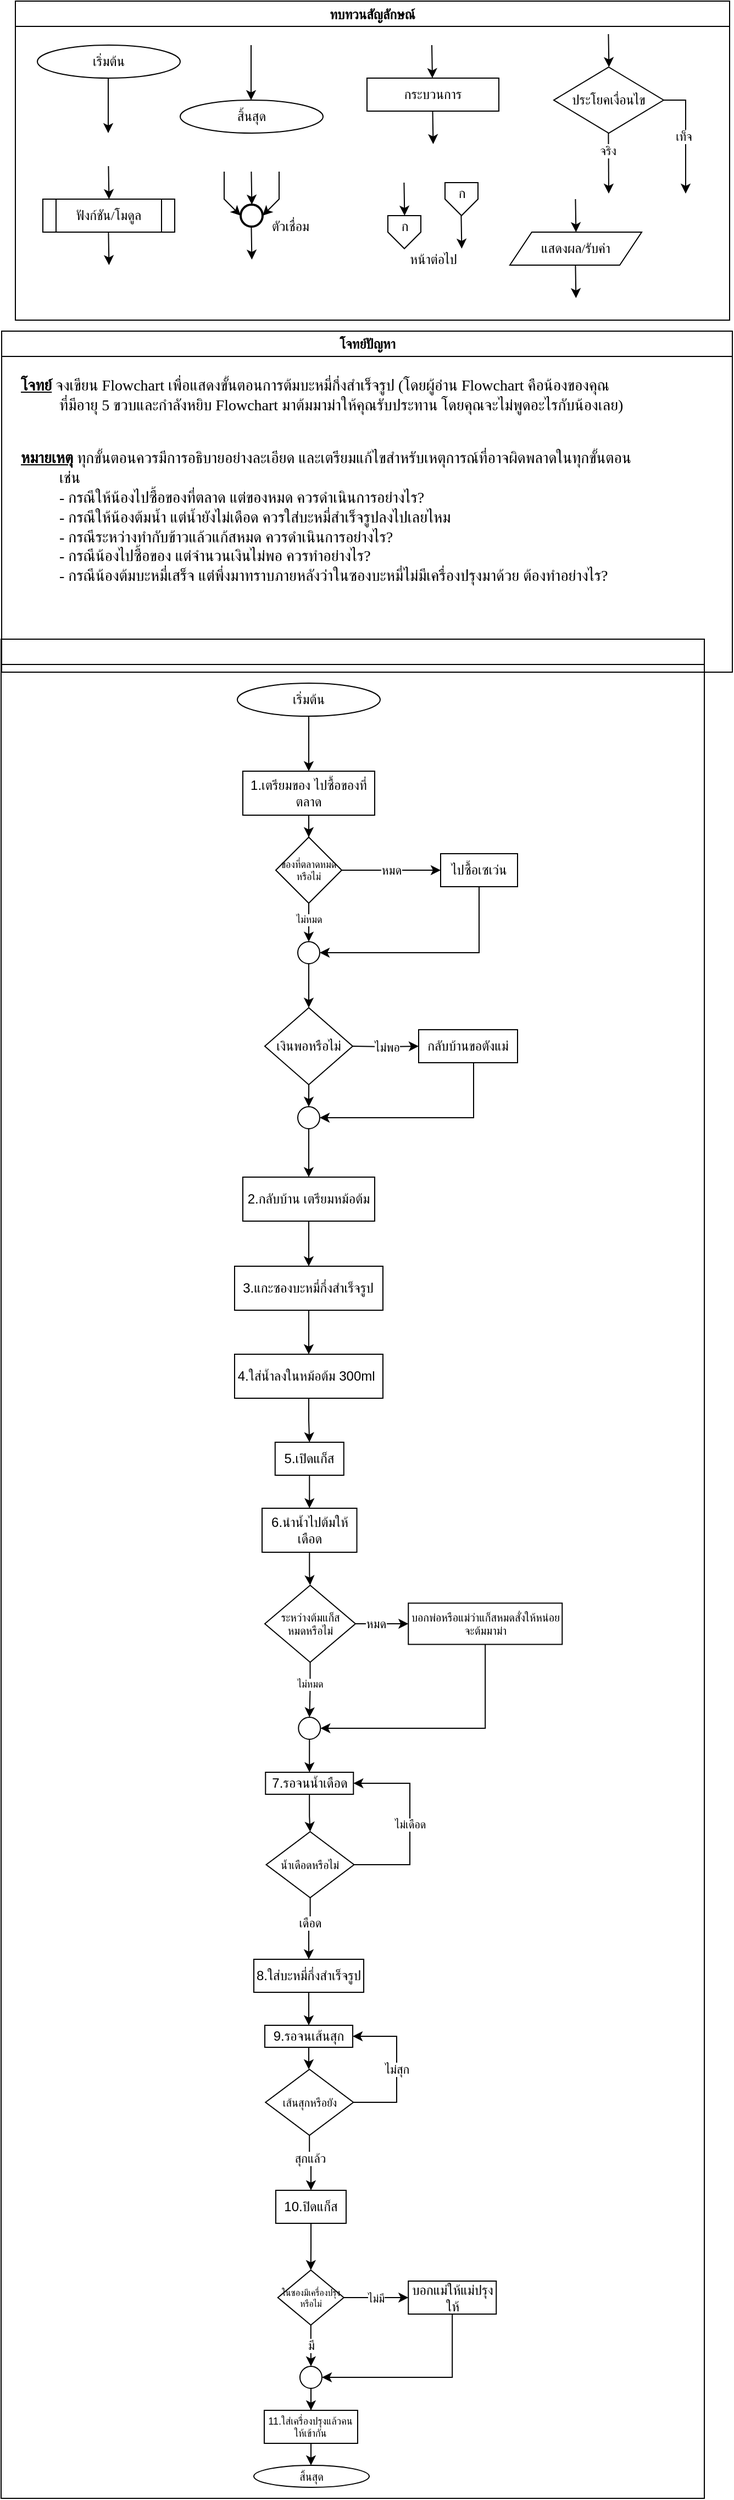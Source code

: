 <mxfile version="24.8.6">
  <diagram id="C5RBs43oDa-KdzZeNtuy" name="Page-1">
    <mxGraphModel dx="1551" dy="393" grid="1" gridSize="10" guides="1" tooltips="1" connect="1" arrows="1" fold="1" page="1" pageScale="1" pageWidth="827" pageHeight="1169" math="0" shadow="0">
      <root>
        <mxCell id="WIyWlLk6GJQsqaUBKTNV-0" />
        <mxCell id="WIyWlLk6GJQsqaUBKTNV-1" parent="WIyWlLk6GJQsqaUBKTNV-0" />
        <mxCell id="M7CGMbNuYNeq0SnUNNgH-6" value="ทบทวนสัญลักษณ์" style="swimlane;fontFamily=Sarabun;fontSource=https%3A%2F%2Ffonts.googleapis.com%2Fcss%3Ffamily%3DSarabun;movable=0;resizable=0;rotatable=0;deletable=0;editable=0;locked=1;connectable=0;" parent="WIyWlLk6GJQsqaUBKTNV-1" vertex="1">
          <mxGeometry x="-720" y="20" width="650" height="290" as="geometry" />
        </mxCell>
        <mxCell id="M7CGMbNuYNeq0SnUNNgH-2" value="&lt;font data-font-src=&quot;https://fonts.googleapis.com/css?family=Sarabun&quot; face=&quot;Sarabun&quot;&gt;เริ่มต้น&lt;/font&gt;" style="ellipse;whiteSpace=wrap;html=1;" parent="M7CGMbNuYNeq0SnUNNgH-6" vertex="1">
          <mxGeometry x="20" y="40" width="130" height="30" as="geometry" />
        </mxCell>
        <mxCell id="M7CGMbNuYNeq0SnUNNgH-5" value="" style="endArrow=classic;html=1;rounded=0;" parent="M7CGMbNuYNeq0SnUNNgH-6" edge="1">
          <mxGeometry width="50" height="50" relative="1" as="geometry">
            <mxPoint x="84.5" y="70" as="sourcePoint" />
            <mxPoint x="84.5" y="120" as="targetPoint" />
          </mxGeometry>
        </mxCell>
        <mxCell id="M7CGMbNuYNeq0SnUNNgH-3" value="&lt;font face=&quot;Sarabun&quot;&gt;สิ้นสุด&lt;/font&gt;" style="ellipse;whiteSpace=wrap;html=1;" parent="M7CGMbNuYNeq0SnUNNgH-6" vertex="1">
          <mxGeometry x="150" y="90" width="130" height="30" as="geometry" />
        </mxCell>
        <mxCell id="M7CGMbNuYNeq0SnUNNgH-4" value="" style="endArrow=classic;html=1;rounded=0;" parent="M7CGMbNuYNeq0SnUNNgH-6" edge="1">
          <mxGeometry width="50" height="50" relative="1" as="geometry">
            <mxPoint x="214.5" y="40" as="sourcePoint" />
            <mxPoint x="214.5" y="90" as="targetPoint" />
          </mxGeometry>
        </mxCell>
        <mxCell id="mvioNwK95yMqdUQ73LqQ-0" value="กระบวนการ" style="rounded=0;whiteSpace=wrap;html=1;fontFamily=Sarabun;fontSource=https%3A%2F%2Ffonts.googleapis.com%2Fcss%3Ffamily%3DSarabun;" parent="M7CGMbNuYNeq0SnUNNgH-6" vertex="1">
          <mxGeometry x="320" y="70" width="120" height="30" as="geometry" />
        </mxCell>
        <mxCell id="mvioNwK95yMqdUQ73LqQ-1" value="" style="endArrow=classic;html=1;rounded=0;" parent="M7CGMbNuYNeq0SnUNNgH-6" edge="1">
          <mxGeometry width="50" height="50" relative="1" as="geometry">
            <mxPoint x="379" y="40" as="sourcePoint" />
            <mxPoint x="379.5" y="70" as="targetPoint" />
          </mxGeometry>
        </mxCell>
        <mxCell id="mvioNwK95yMqdUQ73LqQ-2" value="" style="endArrow=classic;html=1;rounded=0;" parent="M7CGMbNuYNeq0SnUNNgH-6" edge="1">
          <mxGeometry width="50" height="50" relative="1" as="geometry">
            <mxPoint x="379.75" y="100" as="sourcePoint" />
            <mxPoint x="380.25" y="130" as="targetPoint" />
          </mxGeometry>
        </mxCell>
        <mxCell id="mvioNwK95yMqdUQ73LqQ-3" value="ประโยคเงื่อนไข" style="rhombus;whiteSpace=wrap;html=1;fontFamily=Sarabun;fontSource=https%3A%2F%2Ffonts.googleapis.com%2Fcss%3Ffamily%3DSarabun;" parent="M7CGMbNuYNeq0SnUNNgH-6" vertex="1">
          <mxGeometry x="490" y="60" width="100" height="60" as="geometry" />
        </mxCell>
        <mxCell id="mvioNwK95yMqdUQ73LqQ-4" value="" style="endArrow=classic;html=1;rounded=0;" parent="M7CGMbNuYNeq0SnUNNgH-6" edge="1">
          <mxGeometry width="50" height="50" relative="1" as="geometry">
            <mxPoint x="539.71" y="30" as="sourcePoint" />
            <mxPoint x="540.21" y="60" as="targetPoint" />
          </mxGeometry>
        </mxCell>
        <mxCell id="mvioNwK95yMqdUQ73LqQ-5" value="" style="endArrow=classic;html=1;rounded=0;" parent="M7CGMbNuYNeq0SnUNNgH-6" edge="1">
          <mxGeometry width="50" height="50" relative="1" as="geometry">
            <mxPoint x="539.71" y="120" as="sourcePoint" />
            <mxPoint x="540" y="175" as="targetPoint" />
          </mxGeometry>
        </mxCell>
        <mxCell id="mvioNwK95yMqdUQ73LqQ-7" value="จริง" style="edgeLabel;html=1;align=center;verticalAlign=middle;resizable=0;points=[];fontFamily=Sarabun;fontSource=https%3A%2F%2Ffonts.googleapis.com%2Fcss%3Ffamily%3DSarabun;" parent="mvioNwK95yMqdUQ73LqQ-5" vertex="1" connectable="0">
          <mxGeometry x="-0.414" y="-1" relative="1" as="geometry">
            <mxPoint as="offset" />
          </mxGeometry>
        </mxCell>
        <mxCell id="mvioNwK95yMqdUQ73LqQ-6" value="" style="endArrow=classic;html=1;rounded=0;exitX=1;exitY=0.5;exitDx=0;exitDy=0;" parent="M7CGMbNuYNeq0SnUNNgH-6" source="mvioNwK95yMqdUQ73LqQ-3" edge="1">
          <mxGeometry width="50" height="50" relative="1" as="geometry">
            <mxPoint x="620" y="95" as="sourcePoint" />
            <mxPoint x="610" y="175" as="targetPoint" />
            <Array as="points">
              <mxPoint x="610" y="90" />
            </Array>
          </mxGeometry>
        </mxCell>
        <mxCell id="mvioNwK95yMqdUQ73LqQ-8" value="&lt;font data-font-src=&quot;https://fonts.googleapis.com/css?family=Sarabun&quot; face=&quot;Sarabun&quot;&gt;เท็จ&lt;/font&gt;" style="edgeLabel;html=1;align=center;verticalAlign=middle;resizable=0;points=[];" parent="mvioNwK95yMqdUQ73LqQ-6" vertex="1" connectable="0">
          <mxGeometry x="-0.002" y="-2" relative="1" as="geometry">
            <mxPoint as="offset" />
          </mxGeometry>
        </mxCell>
        <mxCell id="mvioNwK95yMqdUQ73LqQ-9" value="&lt;font data-font-src=&quot;https://fonts.googleapis.com/css?family=Sarabun&quot; face=&quot;Sarabun&quot;&gt;ฟังก์ชัน/โมดูล&lt;/font&gt;" style="shape=process;whiteSpace=wrap;html=1;backgroundOutline=1;" parent="M7CGMbNuYNeq0SnUNNgH-6" vertex="1">
          <mxGeometry x="25" y="180" width="120" height="30" as="geometry" />
        </mxCell>
        <mxCell id="mvioNwK95yMqdUQ73LqQ-11" value="" style="endArrow=classic;html=1;rounded=0;" parent="M7CGMbNuYNeq0SnUNNgH-6" edge="1">
          <mxGeometry width="50" height="50" relative="1" as="geometry">
            <mxPoint x="84.71" y="150" as="sourcePoint" />
            <mxPoint x="85.21" y="180" as="targetPoint" />
          </mxGeometry>
        </mxCell>
        <mxCell id="mvioNwK95yMqdUQ73LqQ-12" value="" style="endArrow=classic;html=1;rounded=0;" parent="M7CGMbNuYNeq0SnUNNgH-6" edge="1">
          <mxGeometry width="50" height="50" relative="1" as="geometry">
            <mxPoint x="84.71" y="210" as="sourcePoint" />
            <mxPoint x="85.21" y="240" as="targetPoint" />
          </mxGeometry>
        </mxCell>
        <mxCell id="mvioNwK95yMqdUQ73LqQ-13" value="" style="strokeWidth=2;html=1;shape=mxgraph.flowchart.start_2;whiteSpace=wrap;" parent="M7CGMbNuYNeq0SnUNNgH-6" vertex="1">
          <mxGeometry x="205" y="185" width="20" height="20" as="geometry" />
        </mxCell>
        <mxCell id="mvioNwK95yMqdUQ73LqQ-16" value="" style="endArrow=classic;html=1;rounded=0;" parent="M7CGMbNuYNeq0SnUNNgH-6" edge="1">
          <mxGeometry width="50" height="50" relative="1" as="geometry">
            <mxPoint x="214.71" y="155" as="sourcePoint" />
            <mxPoint x="215.21" y="185" as="targetPoint" />
          </mxGeometry>
        </mxCell>
        <mxCell id="mvioNwK95yMqdUQ73LqQ-17" value="" style="endArrow=classic;html=1;rounded=0;entryX=0;entryY=0.5;entryDx=0;entryDy=0;entryPerimeter=0;" parent="M7CGMbNuYNeq0SnUNNgH-6" target="mvioNwK95yMqdUQ73LqQ-13" edge="1">
          <mxGeometry width="50" height="50" relative="1" as="geometry">
            <mxPoint x="190.0" y="155" as="sourcePoint" />
            <mxPoint x="190.5" y="185" as="targetPoint" />
            <Array as="points">
              <mxPoint x="190" y="180" />
            </Array>
          </mxGeometry>
        </mxCell>
        <mxCell id="mvioNwK95yMqdUQ73LqQ-18" value="" style="endArrow=classic;html=1;rounded=0;entryX=1;entryY=0.5;entryDx=0;entryDy=0;entryPerimeter=0;" parent="M7CGMbNuYNeq0SnUNNgH-6" target="mvioNwK95yMqdUQ73LqQ-13" edge="1">
          <mxGeometry width="50" height="50" relative="1" as="geometry">
            <mxPoint x="240.0" y="155" as="sourcePoint" />
            <mxPoint x="240.5" y="185" as="targetPoint" />
            <Array as="points">
              <mxPoint x="240" y="180" />
            </Array>
          </mxGeometry>
        </mxCell>
        <mxCell id="mvioNwK95yMqdUQ73LqQ-19" value="" style="endArrow=classic;html=1;rounded=0;" parent="M7CGMbNuYNeq0SnUNNgH-6" edge="1">
          <mxGeometry width="50" height="50" relative="1" as="geometry">
            <mxPoint x="214.71" y="205" as="sourcePoint" />
            <mxPoint x="215.21" y="235" as="targetPoint" />
          </mxGeometry>
        </mxCell>
        <mxCell id="mvioNwK95yMqdUQ73LqQ-20" value="&lt;font data-font-src=&quot;https://fonts.googleapis.com/css?family=Sarabun&quot; face=&quot;Sarabun&quot;&gt;ตัวเชื่อม&lt;/font&gt;" style="text;html=1;align=center;verticalAlign=middle;resizable=0;points=[];autosize=1;strokeColor=none;fillColor=none;" parent="M7CGMbNuYNeq0SnUNNgH-6" vertex="1">
          <mxGeometry x="220" y="190" width="60" height="30" as="geometry" />
        </mxCell>
        <mxCell id="mvioNwK95yMqdUQ73LqQ-25" value="" style="endArrow=classic;html=1;rounded=0;" parent="M7CGMbNuYNeq0SnUNNgH-6" edge="1">
          <mxGeometry width="50" height="50" relative="1" as="geometry">
            <mxPoint x="353.71" y="165" as="sourcePoint" />
            <mxPoint x="354.21" y="195" as="targetPoint" />
          </mxGeometry>
        </mxCell>
        <mxCell id="mvioNwK95yMqdUQ73LqQ-21" value="" style="verticalLabelPosition=bottom;verticalAlign=top;html=1;shape=offPageConnector;rounded=0;size=0.5;" parent="M7CGMbNuYNeq0SnUNNgH-6" vertex="1">
          <mxGeometry x="339" y="195" width="30" height="30" as="geometry" />
        </mxCell>
        <mxCell id="mvioNwK95yMqdUQ73LqQ-26" value="" style="endArrow=classic;html=1;rounded=0;" parent="M7CGMbNuYNeq0SnUNNgH-6" edge="1">
          <mxGeometry width="50" height="50" relative="1" as="geometry">
            <mxPoint x="405.71" y="195" as="sourcePoint" />
            <mxPoint x="406.21" y="225" as="targetPoint" />
          </mxGeometry>
        </mxCell>
        <mxCell id="mvioNwK95yMqdUQ73LqQ-27" value="" style="verticalLabelPosition=bottom;verticalAlign=top;html=1;shape=offPageConnector;rounded=0;size=0.5;" parent="M7CGMbNuYNeq0SnUNNgH-6" vertex="1">
          <mxGeometry x="391" y="165" width="30" height="30" as="geometry" />
        </mxCell>
        <mxCell id="mvioNwK95yMqdUQ73LqQ-28" value="หน้าต่อไป" style="text;html=1;align=center;verticalAlign=middle;resizable=0;points=[];autosize=1;strokeColor=none;fillColor=none;fontFamily=Sarabun;fontSource=https%3A%2F%2Ffonts.googleapis.com%2Fcss%3Ffamily%3DSarabun;" parent="M7CGMbNuYNeq0SnUNNgH-6" vertex="1">
          <mxGeometry x="345" y="220" width="70" height="30" as="geometry" />
        </mxCell>
        <mxCell id="mvioNwK95yMqdUQ73LqQ-29" value="ก" style="text;html=1;align=center;verticalAlign=middle;resizable=0;points=[];autosize=1;strokeColor=none;fillColor=none;fontFamily=Sarabun;fontSource=https%3A%2F%2Ffonts.googleapis.com%2Fcss%3Ffamily%3DSarabun;" parent="M7CGMbNuYNeq0SnUNNgH-6" vertex="1">
          <mxGeometry x="339" y="190" width="30" height="30" as="geometry" />
        </mxCell>
        <mxCell id="mvioNwK95yMqdUQ73LqQ-30" value="ก" style="text;html=1;align=center;verticalAlign=middle;resizable=0;points=[];autosize=1;strokeColor=none;fillColor=none;fontFamily=Sarabun;fontSource=https%3A%2F%2Ffonts.googleapis.com%2Fcss%3Ffamily%3DSarabun;" parent="M7CGMbNuYNeq0SnUNNgH-6" vertex="1">
          <mxGeometry x="391" y="160" width="30" height="30" as="geometry" />
        </mxCell>
        <mxCell id="mvioNwK95yMqdUQ73LqQ-32" value="แสดงผล/รับค่า" style="shape=parallelogram;perimeter=parallelogramPerimeter;whiteSpace=wrap;html=1;fixedSize=1;fontFamily=Sarabun;fontSource=https%3A%2F%2Ffonts.googleapis.com%2Fcss%3Ffamily%3DSarabun;" parent="M7CGMbNuYNeq0SnUNNgH-6" vertex="1">
          <mxGeometry x="450" y="210" width="120" height="30" as="geometry" />
        </mxCell>
        <mxCell id="mvioNwK95yMqdUQ73LqQ-33" value="" style="endArrow=classic;html=1;rounded=0;" parent="M7CGMbNuYNeq0SnUNNgH-6" edge="1">
          <mxGeometry width="50" height="50" relative="1" as="geometry">
            <mxPoint x="509.71" y="180" as="sourcePoint" />
            <mxPoint x="510.21" y="210" as="targetPoint" />
          </mxGeometry>
        </mxCell>
        <mxCell id="mvioNwK95yMqdUQ73LqQ-34" value="" style="endArrow=classic;html=1;rounded=0;" parent="M7CGMbNuYNeq0SnUNNgH-6" edge="1">
          <mxGeometry width="50" height="50" relative="1" as="geometry">
            <mxPoint x="509.71" y="240" as="sourcePoint" />
            <mxPoint x="510.21" y="270" as="targetPoint" />
          </mxGeometry>
        </mxCell>
        <mxCell id="mvioNwK95yMqdUQ73LqQ-36" value="" style="swimlane;fontFamily=Sarabun;fontSource=https%3A%2F%2Ffonts.googleapis.com%2Fcss%3Ffamily%3DSarabun;movable=1;resizable=1;rotatable=1;deletable=1;editable=1;locked=0;connectable=1;" parent="WIyWlLk6GJQsqaUBKTNV-1" vertex="1">
          <mxGeometry x="-733" y="600" width="640" height="1690" as="geometry" />
        </mxCell>
        <mxCell id="mvioNwK95yMqdUQ73LqQ-69" value="&lt;font style=&quot;font-size: 10px;&quot; face=&quot;Sarabun&quot;&gt;สิ้นสุด&lt;/font&gt;" style="ellipse;whiteSpace=wrap;html=1;fontSize=10;" parent="mvioNwK95yMqdUQ73LqQ-36" vertex="1">
          <mxGeometry x="230.01" y="1660" width="105" height="20" as="geometry" />
        </mxCell>
        <mxCell id="IdoxDIaUG4CfJ2-m0SA9-85" value="11.ใส่เครื่องปรุงแล้วคนให้เข้ากัน" style="rounded=0;whiteSpace=wrap;html=1;fontSize=9;" parent="mvioNwK95yMqdUQ73LqQ-36" vertex="1">
          <mxGeometry x="239.49" y="1610" width="85" height="30" as="geometry" />
        </mxCell>
        <mxCell id="IdoxDIaUG4CfJ2-m0SA9-87" style="edgeStyle=orthogonalEdgeStyle;rounded=0;orthogonalLoop=1;jettySize=auto;html=1;entryX=0.5;entryY=0;entryDx=0;entryDy=0;" parent="mvioNwK95yMqdUQ73LqQ-36" source="IdoxDIaUG4CfJ2-m0SA9-85" target="mvioNwK95yMqdUQ73LqQ-69" edge="1">
          <mxGeometry relative="1" as="geometry" />
        </mxCell>
        <mxCell id="IdoxDIaUG4CfJ2-m0SA9-92" value="มี" style="edgeStyle=orthogonalEdgeStyle;rounded=0;orthogonalLoop=1;jettySize=auto;html=1;entryX=0.5;entryY=0;entryDx=0;entryDy=0;" parent="mvioNwK95yMqdUQ73LqQ-36" source="IdoxDIaUG4CfJ2-m0SA9-82" target="IdoxDIaUG4CfJ2-m0SA9-91" edge="1">
          <mxGeometry relative="1" as="geometry" />
        </mxCell>
        <mxCell id="IdoxDIaUG4CfJ2-m0SA9-82" value="ในซองมีเครื่องปรุงหรือไม่" style="rhombus;whiteSpace=wrap;html=1;fontSize=8;" parent="mvioNwK95yMqdUQ73LqQ-36" vertex="1">
          <mxGeometry x="251.87" y="1482.5" width="60.02" height="50" as="geometry" />
        </mxCell>
        <mxCell id="IdoxDIaUG4CfJ2-m0SA9-95" style="edgeStyle=orthogonalEdgeStyle;rounded=0;orthogonalLoop=1;jettySize=auto;html=1;entryX=1;entryY=0.5;entryDx=0;entryDy=0;" parent="mvioNwK95yMqdUQ73LqQ-36" source="IdoxDIaUG4CfJ2-m0SA9-90" target="IdoxDIaUG4CfJ2-m0SA9-91" edge="1">
          <mxGeometry relative="1" as="geometry">
            <mxPoint x="387.5" y="1580" as="targetPoint" />
            <Array as="points">
              <mxPoint x="410" y="1580" />
            </Array>
          </mxGeometry>
        </mxCell>
        <mxCell id="IdoxDIaUG4CfJ2-m0SA9-90" value="บอกแม่ให้แม่ปรุงให้" style="rounded=0;whiteSpace=wrap;html=1;" parent="mvioNwK95yMqdUQ73LqQ-36" vertex="1">
          <mxGeometry x="370.63" y="1492.5" width="80" height="30" as="geometry" />
        </mxCell>
        <mxCell id="IdoxDIaUG4CfJ2-m0SA9-89" value="ไม่มี" style="edgeStyle=orthogonalEdgeStyle;rounded=0;orthogonalLoop=1;jettySize=auto;html=1;fontSize=10;" parent="mvioNwK95yMqdUQ73LqQ-36" source="IdoxDIaUG4CfJ2-m0SA9-82" target="IdoxDIaUG4CfJ2-m0SA9-90" edge="1">
          <mxGeometry relative="1" as="geometry">
            <mxPoint x="340" y="1535.0" as="targetPoint" />
          </mxGeometry>
        </mxCell>
        <mxCell id="IdoxDIaUG4CfJ2-m0SA9-81" value="10.ปิดแก็ส" style="rounded=0;whiteSpace=wrap;html=1;" parent="mvioNwK95yMqdUQ73LqQ-36" vertex="1">
          <mxGeometry x="249.99" y="1410" width="64" height="30" as="geometry" />
        </mxCell>
        <mxCell id="IdoxDIaUG4CfJ2-m0SA9-84" style="edgeStyle=orthogonalEdgeStyle;rounded=0;orthogonalLoop=1;jettySize=auto;html=1;entryX=0.5;entryY=0;entryDx=0;entryDy=0;" parent="mvioNwK95yMqdUQ73LqQ-36" source="IdoxDIaUG4CfJ2-m0SA9-81" target="IdoxDIaUG4CfJ2-m0SA9-82" edge="1">
          <mxGeometry relative="1" as="geometry" />
        </mxCell>
        <mxCell id="IdoxDIaUG4CfJ2-m0SA9-93" style="edgeStyle=orthogonalEdgeStyle;rounded=0;orthogonalLoop=1;jettySize=auto;html=1;entryX=0.5;entryY=0;entryDx=0;entryDy=0;" parent="mvioNwK95yMqdUQ73LqQ-36" source="IdoxDIaUG4CfJ2-m0SA9-91" target="IdoxDIaUG4CfJ2-m0SA9-85" edge="1">
          <mxGeometry relative="1" as="geometry" />
        </mxCell>
        <mxCell id="IdoxDIaUG4CfJ2-m0SA9-91" value="" style="ellipse;whiteSpace=wrap;html=1;aspect=fixed;" parent="mvioNwK95yMqdUQ73LqQ-36" vertex="1">
          <mxGeometry x="271.99" y="1570" width="20" height="20" as="geometry" />
        </mxCell>
        <mxCell id="IdoxDIaUG4CfJ2-m0SA9-74" value="เส้นสุกหรือยัง" style="rhombus;whiteSpace=wrap;html=1;fontSize=10;" parent="mvioNwK95yMqdUQ73LqQ-36" vertex="1">
          <mxGeometry x="240.64" y="1300" width="80" height="60" as="geometry" />
        </mxCell>
        <mxCell id="IdoxDIaUG4CfJ2-m0SA9-78" style="edgeStyle=orthogonalEdgeStyle;rounded=0;orthogonalLoop=1;jettySize=auto;html=1;entryX=0.5;entryY=0;entryDx=0;entryDy=0;" parent="mvioNwK95yMqdUQ73LqQ-36" source="IdoxDIaUG4CfJ2-m0SA9-74" target="IdoxDIaUG4CfJ2-m0SA9-81" edge="1">
          <mxGeometry relative="1" as="geometry">
            <mxPoint x="281.26" y="1400" as="targetPoint" />
          </mxGeometry>
        </mxCell>
        <mxCell id="oZwS8hi09VmHAr_fTjPu-7" value="สุกแล้ว" style="edgeLabel;html=1;align=center;verticalAlign=middle;resizable=0;points=[];" parent="IdoxDIaUG4CfJ2-m0SA9-78" vertex="1" connectable="0">
          <mxGeometry x="0.236" y="-1" relative="1" as="geometry">
            <mxPoint y="-10" as="offset" />
          </mxGeometry>
        </mxCell>
        <mxCell id="IdoxDIaUG4CfJ2-m0SA9-67" value="" style="ellipse;whiteSpace=wrap;html=1;aspect=fixed;" parent="mvioNwK95yMqdUQ73LqQ-36" vertex="1">
          <mxGeometry x="270.64" y="980" width="20" height="20" as="geometry" />
        </mxCell>
        <mxCell id="oZwS8hi09VmHAr_fTjPu-6" style="edgeStyle=orthogonalEdgeStyle;rounded=0;orthogonalLoop=1;jettySize=auto;html=1;entryX=0.5;entryY=0;entryDx=0;entryDy=0;" parent="mvioNwK95yMqdUQ73LqQ-36" source="IdoxDIaUG4CfJ2-m0SA9-51" target="IdoxDIaUG4CfJ2-m0SA9-53" edge="1">
          <mxGeometry relative="1" as="geometry" />
        </mxCell>
        <mxCell id="IdoxDIaUG4CfJ2-m0SA9-51" value="7.รอจนน้ำเดือด" style="rounded=0;whiteSpace=wrap;html=1;" parent="mvioNwK95yMqdUQ73LqQ-36" vertex="1">
          <mxGeometry x="240.64" y="1030" width="80" height="20" as="geometry" />
        </mxCell>
        <mxCell id="IdoxDIaUG4CfJ2-m0SA9-71" style="edgeStyle=orthogonalEdgeStyle;rounded=0;orthogonalLoop=1;jettySize=auto;html=1;entryX=0.5;entryY=0;entryDx=0;entryDy=0;" parent="mvioNwK95yMqdUQ73LqQ-36" source="IdoxDIaUG4CfJ2-m0SA9-67" target="IdoxDIaUG4CfJ2-m0SA9-51" edge="1">
          <mxGeometry relative="1" as="geometry" />
        </mxCell>
        <mxCell id="IdoxDIaUG4CfJ2-m0SA9-53" value="น้ำเดือดหรือไม่" style="rhombus;whiteSpace=wrap;html=1;fontSize=10;" parent="mvioNwK95yMqdUQ73LqQ-36" vertex="1">
          <mxGeometry x="241.26" y="1084" width="80" height="60" as="geometry" />
        </mxCell>
        <mxCell id="IdoxDIaUG4CfJ2-m0SA9-57" value="8.ใส่บะหมี่กึ่งสำเร็จรูป" style="rounded=0;whiteSpace=wrap;html=1;" parent="mvioNwK95yMqdUQ73LqQ-36" vertex="1">
          <mxGeometry x="230.01" y="1200" width="100" height="30" as="geometry" />
        </mxCell>
        <mxCell id="IdoxDIaUG4CfJ2-m0SA9-56" value="เดือด" style="edgeStyle=orthogonalEdgeStyle;rounded=0;orthogonalLoop=1;jettySize=auto;html=1;" parent="mvioNwK95yMqdUQ73LqQ-36" source="IdoxDIaUG4CfJ2-m0SA9-53" target="IdoxDIaUG4CfJ2-m0SA9-57" edge="1">
          <mxGeometry x="-0.2" relative="1" as="geometry">
            <mxPoint x="280" y="1210" as="targetPoint" />
            <mxPoint as="offset" />
          </mxGeometry>
        </mxCell>
        <mxCell id="IdoxDIaUG4CfJ2-m0SA9-72" value="9.รอจนเส้นสุก" style="rounded=0;whiteSpace=wrap;html=1;" parent="mvioNwK95yMqdUQ73LqQ-36" vertex="1">
          <mxGeometry x="240.01" y="1260" width="80" height="20" as="geometry" />
        </mxCell>
        <mxCell id="IdoxDIaUG4CfJ2-m0SA9-73" style="edgeStyle=orthogonalEdgeStyle;rounded=0;orthogonalLoop=1;jettySize=auto;html=1;entryX=0.5;entryY=0;entryDx=0;entryDy=0;" parent="mvioNwK95yMqdUQ73LqQ-36" source="IdoxDIaUG4CfJ2-m0SA9-57" target="IdoxDIaUG4CfJ2-m0SA9-72" edge="1">
          <mxGeometry relative="1" as="geometry" />
        </mxCell>
        <mxCell id="IdoxDIaUG4CfJ2-m0SA9-75" style="edgeStyle=orthogonalEdgeStyle;rounded=0;orthogonalLoop=1;jettySize=auto;html=1;entryX=0.5;entryY=0;entryDx=0;entryDy=0;" parent="mvioNwK95yMqdUQ73LqQ-36" source="IdoxDIaUG4CfJ2-m0SA9-72" target="IdoxDIaUG4CfJ2-m0SA9-74" edge="1">
          <mxGeometry relative="1" as="geometry" />
        </mxCell>
        <mxCell id="IdoxDIaUG4CfJ2-m0SA9-76" value="ไม่สุก" style="edgeStyle=orthogonalEdgeStyle;rounded=0;orthogonalLoop=1;jettySize=auto;html=1;entryX=1;entryY=0.5;entryDx=0;entryDy=0;" parent="mvioNwK95yMqdUQ73LqQ-36" source="IdoxDIaUG4CfJ2-m0SA9-74" target="IdoxDIaUG4CfJ2-m0SA9-72" edge="1">
          <mxGeometry relative="1" as="geometry">
            <mxPoint x="360" y="1300" as="targetPoint" />
            <Array as="points">
              <mxPoint x="360" y="1330" />
              <mxPoint x="360" y="1270" />
            </Array>
          </mxGeometry>
        </mxCell>
        <mxCell id="IdoxDIaUG4CfJ2-m0SA9-23" value="หมด" style="edgeStyle=orthogonalEdgeStyle;rounded=0;orthogonalLoop=1;jettySize=auto;html=1;exitX=1;exitY=0.5;exitDx=0;exitDy=0;entryX=0;entryY=0.5;entryDx=0;entryDy=0;" parent="mvioNwK95yMqdUQ73LqQ-36" source="IdoxDIaUG4CfJ2-m0SA9-20" target="IdoxDIaUG4CfJ2-m0SA9-24" edge="1">
          <mxGeometry relative="1" as="geometry">
            <mxPoint x="415" y="224.952" as="targetPoint" />
            <Array as="points">
              <mxPoint x="400" y="210" />
            </Array>
            <mxPoint as="offset" />
          </mxGeometry>
        </mxCell>
        <mxCell id="IdoxDIaUG4CfJ2-m0SA9-65" value="ไม่หมด" style="edgeStyle=orthogonalEdgeStyle;rounded=0;orthogonalLoop=1;jettySize=auto;html=1;entryX=0.5;entryY=0;entryDx=0;entryDy=0;fontSize=9;" parent="mvioNwK95yMqdUQ73LqQ-36" source="IdoxDIaUG4CfJ2-m0SA9-20" target="IdoxDIaUG4CfJ2-m0SA9-63" edge="1">
          <mxGeometry x="0.111" relative="1" as="geometry">
            <mxPoint as="offset" />
          </mxGeometry>
        </mxCell>
        <mxCell id="IdoxDIaUG4CfJ2-m0SA9-20" value="ของที่ตลาดหมดหรือไม่" style="rhombus;whiteSpace=wrap;html=1;fontSize=9;" parent="mvioNwK95yMqdUQ73LqQ-36" vertex="1">
          <mxGeometry x="249.99" y="180" width="60" height="60" as="geometry" />
        </mxCell>
        <mxCell id="IdoxDIaUG4CfJ2-m0SA9-30" style="edgeStyle=orthogonalEdgeStyle;rounded=0;orthogonalLoop=1;jettySize=auto;html=1;exitX=0.5;exitY=1;exitDx=0;exitDy=0;" parent="mvioNwK95yMqdUQ73LqQ-36" source="IdoxDIaUG4CfJ2-m0SA9-24" edge="1">
          <mxGeometry relative="1" as="geometry">
            <mxPoint x="290" y="285" as="targetPoint" />
            <mxPoint x="445" y="240" as="sourcePoint" />
            <Array as="points">
              <mxPoint x="435" y="285" />
            </Array>
          </mxGeometry>
        </mxCell>
        <mxCell id="IdoxDIaUG4CfJ2-m0SA9-24" value="ไปซื้อเซเว่น" style="rounded=0;whiteSpace=wrap;html=1;" parent="mvioNwK95yMqdUQ73LqQ-36" vertex="1">
          <mxGeometry x="400" y="195" width="70" height="30" as="geometry" />
        </mxCell>
        <mxCell id="IdoxDIaUG4CfJ2-m0SA9-34" value="ไม่พอ" style="edgeStyle=orthogonalEdgeStyle;rounded=0;orthogonalLoop=1;jettySize=auto;html=1;entryX=0;entryY=0.5;entryDx=0;entryDy=0;" parent="mvioNwK95yMqdUQ73LqQ-36" target="IdoxDIaUG4CfJ2-m0SA9-33" edge="1">
          <mxGeometry relative="1" as="geometry">
            <mxPoint x="319.98" y="370" as="sourcePoint" />
          </mxGeometry>
        </mxCell>
        <mxCell id="IdoxDIaUG4CfJ2-m0SA9-60" style="edgeStyle=orthogonalEdgeStyle;rounded=0;orthogonalLoop=1;jettySize=auto;html=1;entryX=0.5;entryY=0;entryDx=0;entryDy=0;" parent="mvioNwK95yMqdUQ73LqQ-36" target="IdoxDIaUG4CfJ2-m0SA9-58" edge="1">
          <mxGeometry relative="1" as="geometry">
            <mxPoint x="280.024" y="404.961" as="sourcePoint" />
          </mxGeometry>
        </mxCell>
        <mxCell id="IdoxDIaUG4CfJ2-m0SA9-29" value="เงินพอหรือไม่" style="rhombus;whiteSpace=wrap;html=1;" parent="mvioNwK95yMqdUQ73LqQ-36" vertex="1">
          <mxGeometry x="239.99" y="335" width="80" height="70" as="geometry" />
        </mxCell>
        <mxCell id="IdoxDIaUG4CfJ2-m0SA9-36" style="edgeStyle=orthogonalEdgeStyle;rounded=0;orthogonalLoop=1;jettySize=auto;html=1;entryX=1;entryY=0.5;entryDx=0;entryDy=0;" parent="mvioNwK95yMqdUQ73LqQ-36" source="IdoxDIaUG4CfJ2-m0SA9-33" target="IdoxDIaUG4CfJ2-m0SA9-58" edge="1">
          <mxGeometry relative="1" as="geometry">
            <mxPoint x="320" y="445" as="targetPoint" />
            <Array as="points">
              <mxPoint x="430" y="435" />
            </Array>
          </mxGeometry>
        </mxCell>
        <mxCell id="IdoxDIaUG4CfJ2-m0SA9-33" value="กลับบ้านขอตังแม่" style="rounded=0;whiteSpace=wrap;html=1;" parent="mvioNwK95yMqdUQ73LqQ-36" vertex="1">
          <mxGeometry x="380" y="355" width="90" height="30" as="geometry" />
        </mxCell>
        <mxCell id="oZwS8hi09VmHAr_fTjPu-4" style="edgeStyle=orthogonalEdgeStyle;rounded=0;orthogonalLoop=1;jettySize=auto;html=1;entryX=0.5;entryY=0;entryDx=0;entryDy=0;" parent="mvioNwK95yMqdUQ73LqQ-36" source="IdoxDIaUG4CfJ2-m0SA9-58" target="IdoxDIaUG4CfJ2-m0SA9-17" edge="1">
          <mxGeometry relative="1" as="geometry" />
        </mxCell>
        <mxCell id="IdoxDIaUG4CfJ2-m0SA9-58" value="" style="ellipse;whiteSpace=wrap;html=1;aspect=fixed;" parent="mvioNwK95yMqdUQ73LqQ-36" vertex="1">
          <mxGeometry x="270" y="425" width="20" height="20" as="geometry" />
        </mxCell>
        <mxCell id="IdoxDIaUG4CfJ2-m0SA9-66" style="edgeStyle=orthogonalEdgeStyle;rounded=0;orthogonalLoop=1;jettySize=auto;html=1;entryX=0.5;entryY=0;entryDx=0;entryDy=0;" parent="mvioNwK95yMqdUQ73LqQ-36" source="IdoxDIaUG4CfJ2-m0SA9-63" edge="1">
          <mxGeometry relative="1" as="geometry">
            <mxPoint x="279.98" y="335" as="targetPoint" />
          </mxGeometry>
        </mxCell>
        <mxCell id="IdoxDIaUG4CfJ2-m0SA9-63" value="" style="ellipse;whiteSpace=wrap;html=1;aspect=fixed;" parent="mvioNwK95yMqdUQ73LqQ-36" vertex="1">
          <mxGeometry x="270" y="275" width="20" height="20" as="geometry" />
        </mxCell>
        <mxCell id="oZwS8hi09VmHAr_fTjPu-5" style="edgeStyle=orthogonalEdgeStyle;rounded=0;orthogonalLoop=1;jettySize=auto;html=1;entryX=0.5;entryY=0;entryDx=0;entryDy=0;" parent="mvioNwK95yMqdUQ73LqQ-36" source="IdoxDIaUG4CfJ2-m0SA9-17" target="IdoxDIaUG4CfJ2-m0SA9-27" edge="1">
          <mxGeometry relative="1" as="geometry" />
        </mxCell>
        <mxCell id="IdoxDIaUG4CfJ2-m0SA9-17" value="2.กลับบ้าน เตรียมหม้อต้ม" style="rounded=0;whiteSpace=wrap;html=1;" parent="mvioNwK95yMqdUQ73LqQ-36" vertex="1">
          <mxGeometry x="219.99" y="489" width="120" height="40" as="geometry" />
        </mxCell>
        <mxCell id="IdoxDIaUG4CfJ2-m0SA9-27" value="3.แกะซองบะหมี่กึ่งสำเร็จรูป" style="rounded=0;whiteSpace=wrap;html=1;" parent="mvioNwK95yMqdUQ73LqQ-36" vertex="1">
          <mxGeometry x="212.49" y="570" width="135" height="40" as="geometry" />
        </mxCell>
        <mxCell id="IdoxDIaUG4CfJ2-m0SA9-37" value="4.ใส่น้ำลงในหม้อต้ม 300ml&amp;nbsp;" style="rounded=0;whiteSpace=wrap;html=1;" parent="mvioNwK95yMqdUQ73LqQ-36" vertex="1">
          <mxGeometry x="212.49" y="650" width="135" height="40" as="geometry" />
        </mxCell>
        <mxCell id="IdoxDIaUG4CfJ2-m0SA9-38" style="edgeStyle=orthogonalEdgeStyle;rounded=0;orthogonalLoop=1;jettySize=auto;html=1;entryX=0.5;entryY=0;entryDx=0;entryDy=0;" parent="mvioNwK95yMqdUQ73LqQ-36" source="IdoxDIaUG4CfJ2-m0SA9-27" target="IdoxDIaUG4CfJ2-m0SA9-37" edge="1">
          <mxGeometry relative="1" as="geometry">
            <mxPoint x="285" y="730" as="targetPoint" />
          </mxGeometry>
        </mxCell>
        <mxCell id="IdoxDIaUG4CfJ2-m0SA9-39" value="5.เปิดแก็ส" style="rounded=0;whiteSpace=wrap;html=1;" parent="mvioNwK95yMqdUQ73LqQ-36" vertex="1">
          <mxGeometry x="249.39" y="730" width="62.5" height="30" as="geometry" />
        </mxCell>
        <mxCell id="IdoxDIaUG4CfJ2-m0SA9-41" value="6.นำน้ำไปต้มให้เดือด" style="rounded=0;whiteSpace=wrap;html=1;" parent="mvioNwK95yMqdUQ73LqQ-36" vertex="1">
          <mxGeometry x="237.51" y="790" width="86.25" height="40" as="geometry" />
        </mxCell>
        <mxCell id="IdoxDIaUG4CfJ2-m0SA9-40" style="edgeStyle=orthogonalEdgeStyle;rounded=0;orthogonalLoop=1;jettySize=auto;html=1;entryX=0.5;entryY=0;entryDx=0;entryDy=0;" parent="mvioNwK95yMqdUQ73LqQ-36" source="IdoxDIaUG4CfJ2-m0SA9-37" target="IdoxDIaUG4CfJ2-m0SA9-39" edge="1">
          <mxGeometry relative="1" as="geometry" />
        </mxCell>
        <mxCell id="IdoxDIaUG4CfJ2-m0SA9-42" style="edgeStyle=orthogonalEdgeStyle;rounded=0;orthogonalLoop=1;jettySize=auto;html=1;entryX=0.5;entryY=0;entryDx=0;entryDy=0;" parent="mvioNwK95yMqdUQ73LqQ-36" source="IdoxDIaUG4CfJ2-m0SA9-39" target="IdoxDIaUG4CfJ2-m0SA9-41" edge="1">
          <mxGeometry relative="1" as="geometry" />
        </mxCell>
        <mxCell id="IdoxDIaUG4CfJ2-m0SA9-12" value="&lt;font data-font-src=&quot;https://fonts.googleapis.com/css?family=Sarabun&quot; face=&quot;Sarabun&quot;&gt;เริ่มต้น&lt;/font&gt;" style="ellipse;whiteSpace=wrap;html=1;" parent="mvioNwK95yMqdUQ73LqQ-36" vertex="1">
          <mxGeometry x="214.99" y="40" width="130" height="30" as="geometry" />
        </mxCell>
        <mxCell id="IdoxDIaUG4CfJ2-m0SA9-45" value="ระหว่างต้มแก็ส&lt;div style=&quot;font-size: 10px;&quot;&gt;หมดหรือไม่&lt;/div&gt;" style="rhombus;whiteSpace=wrap;html=1;fontSize=10;" parent="mvioNwK95yMqdUQ73LqQ-36" vertex="1">
          <mxGeometry x="240.01" y="860" width="82.5" height="70" as="geometry" />
        </mxCell>
        <mxCell id="IdoxDIaUG4CfJ2-m0SA9-44" style="edgeStyle=orthogonalEdgeStyle;rounded=0;orthogonalLoop=1;jettySize=auto;html=1;entryX=0.5;entryY=0;entryDx=0;entryDy=0;" parent="mvioNwK95yMqdUQ73LqQ-36" source="IdoxDIaUG4CfJ2-m0SA9-41" target="IdoxDIaUG4CfJ2-m0SA9-45" edge="1">
          <mxGeometry relative="1" as="geometry">
            <mxPoint x="285.005" y="930" as="targetPoint" />
          </mxGeometry>
        </mxCell>
        <mxCell id="IdoxDIaUG4CfJ2-m0SA9-69" value="ไม่หมด" style="edgeStyle=orthogonalEdgeStyle;rounded=0;orthogonalLoop=1;jettySize=auto;html=1;entryX=0.5;entryY=0;entryDx=0;entryDy=0;fontSize=9;" parent="mvioNwK95yMqdUQ73LqQ-36" source="IdoxDIaUG4CfJ2-m0SA9-45" target="IdoxDIaUG4CfJ2-m0SA9-67" edge="1">
          <mxGeometry x="-0.333" relative="1" as="geometry">
            <mxPoint y="3" as="offset" />
          </mxGeometry>
        </mxCell>
        <mxCell id="IdoxDIaUG4CfJ2-m0SA9-48" value="บอกพ่อหรือแม่ว่าแก็สหมดสั่งให้หน่อยจะต้มมาม่า" style="rounded=0;whiteSpace=wrap;html=1;fontSize=10;" parent="mvioNwK95yMqdUQ73LqQ-36" vertex="1">
          <mxGeometry x="370.63" y="876.25" width="140" height="37.5" as="geometry" />
        </mxCell>
        <mxCell id="IdoxDIaUG4CfJ2-m0SA9-49" style="edgeStyle=orthogonalEdgeStyle;rounded=0;orthogonalLoop=1;jettySize=auto;html=1;entryX=1;entryY=0.5;entryDx=0;entryDy=0;" parent="mvioNwK95yMqdUQ73LqQ-36" source="IdoxDIaUG4CfJ2-m0SA9-48" target="IdoxDIaUG4CfJ2-m0SA9-67" edge="1">
          <mxGeometry relative="1" as="geometry">
            <mxPoint x="280" y="1020" as="targetPoint" />
            <Array as="points">
              <mxPoint x="441" y="990" />
            </Array>
          </mxGeometry>
        </mxCell>
        <mxCell id="IdoxDIaUG4CfJ2-m0SA9-47" value="หมด" style="edgeStyle=orthogonalEdgeStyle;rounded=0;orthogonalLoop=1;jettySize=auto;html=1;" parent="mvioNwK95yMqdUQ73LqQ-36" source="IdoxDIaUG4CfJ2-m0SA9-45" target="IdoxDIaUG4CfJ2-m0SA9-48" edge="1">
          <mxGeometry x="-0.23" relative="1" as="geometry">
            <mxPoint x="400.63" y="925" as="targetPoint" />
            <mxPoint as="offset" />
          </mxGeometry>
        </mxCell>
        <mxCell id="IdoxDIaUG4CfJ2-m0SA9-14" value="1.เตรียมของ ไปซื้อของที่ตลาด" style="rounded=0;whiteSpace=wrap;html=1;" parent="mvioNwK95yMqdUQ73LqQ-36" vertex="1">
          <mxGeometry x="219.99" y="120" width="120" height="40" as="geometry" />
        </mxCell>
        <mxCell id="IdoxDIaUG4CfJ2-m0SA9-11" style="edgeStyle=orthogonalEdgeStyle;rounded=0;orthogonalLoop=1;jettySize=auto;html=1;exitX=0.5;exitY=1;exitDx=0;exitDy=0;entryX=0.5;entryY=0;entryDx=0;entryDy=0;" parent="mvioNwK95yMqdUQ73LqQ-36" source="IdoxDIaUG4CfJ2-m0SA9-12" target="IdoxDIaUG4CfJ2-m0SA9-14" edge="1">
          <mxGeometry relative="1" as="geometry" />
        </mxCell>
        <mxCell id="oZwS8hi09VmHAr_fTjPu-2" style="edgeStyle=orthogonalEdgeStyle;rounded=0;orthogonalLoop=1;jettySize=auto;html=1;entryX=0.5;entryY=0;entryDx=0;entryDy=0;" parent="mvioNwK95yMqdUQ73LqQ-36" source="IdoxDIaUG4CfJ2-m0SA9-14" target="IdoxDIaUG4CfJ2-m0SA9-20" edge="1">
          <mxGeometry relative="1" as="geometry" />
        </mxCell>
        <mxCell id="IdoxDIaUG4CfJ2-m0SA9-55" value="ไม่เดือด" style="edgeStyle=orthogonalEdgeStyle;rounded=0;orthogonalLoop=1;jettySize=auto;html=1;fontSize=10;entryX=1;entryY=0.5;entryDx=0;entryDy=0;" parent="mvioNwK95yMqdUQ73LqQ-36" target="IdoxDIaUG4CfJ2-m0SA9-51" edge="1">
          <mxGeometry relative="1" as="geometry">
            <mxPoint x="332.38" y="1040" as="targetPoint" />
            <Array as="points">
              <mxPoint x="321" y="1114" />
              <mxPoint x="372" y="1114" />
              <mxPoint x="372" y="1040" />
            </Array>
            <mxPoint as="offset" />
            <mxPoint x="321" y="1114" as="sourcePoint" />
          </mxGeometry>
        </mxCell>
        <mxCell id="mvioNwK95yMqdUQ73LqQ-70" value="&lt;font data-font-src=&quot;https://fonts.googleapis.com/css?family=Sarabun&quot; face=&quot;Sarabun&quot;&gt;โจทย์ปัญหา&lt;/font&gt;" style="swimlane;whiteSpace=wrap;html=1;movable=0;resizable=0;rotatable=0;deletable=0;editable=0;locked=1;connectable=0;" parent="WIyWlLk6GJQsqaUBKTNV-1" vertex="1">
          <mxGeometry x="-732.5" y="320" width="665" height="310" as="geometry" />
        </mxCell>
        <mxCell id="mvioNwK95yMqdUQ73LqQ-71" value="&lt;p style=&quot;line-height: 120%;&quot;&gt;&lt;font data-font-src=&quot;https://fonts.googleapis.com/css?family=Sarabun&quot; face=&quot;Sarabun&quot; style=&quot;font-size: 14px;&quot;&gt;&lt;b&gt;&lt;u&gt;โจทย์&lt;/u&gt;&lt;/b&gt; จงเขียน Flowchart เพื่อแสดงขั้นตอนการต้มบะหมี่กึ่งสำเร็จรูป (โดยผู้อ่าน Flowchart คือน้องของคุณ&lt;br&gt;&amp;nbsp; &amp;nbsp; &amp;nbsp; &amp;nbsp; &amp;nbsp; ที่มีอายุ 5 ขวบและกำลังหยิบ Flowchart มาต้มมาม่าให้คุณรับประทาน โดยคุณจะไม่พูดอะไรกับน้องเลย)&lt;br&gt;&lt;/font&gt;&lt;br&gt;&lt;/p&gt;&lt;p style=&quot;line-height: 120%;&quot;&gt;&lt;font face=&quot;Sarabun&quot;&gt;&lt;b&gt;&lt;u&gt;หมายเหตุ&lt;/u&gt;&lt;/b&gt; ทุกขั้นตอนควรมีการอธิบายอย่างละเอียด และเตรียมแก้ไขสำหรับเหตุการณ์ที่อาจผิดพลาดในทุกขั้นตอน&lt;br&gt;&amp;nbsp; &amp;nbsp; &amp;nbsp; &amp;nbsp; &amp;nbsp; เช่น&lt;br&gt;&amp;nbsp; &amp;nbsp; &amp;nbsp; &amp;nbsp; &amp;nbsp; - กรณีให้น้องไปซื้อของที่ตลาด แต่ของหมด ควรดำเนินการอย่างไร?&lt;br&gt;&amp;nbsp; &amp;nbsp; &amp;nbsp; &amp;nbsp; &amp;nbsp; - กรณีให้น้องต้มน้ำ แต่น้ำยังไม่เดือด ควรใส่บะหมี่สำเร็จรูปลงไปเลยไหม&lt;br&gt;&amp;nbsp; &amp;nbsp; &amp;nbsp; &amp;nbsp; &amp;nbsp; - กรณีระหว่างทำกับข้าวแล้วแก้สหมด ควรดำเนินการอย่างไร?&lt;br&gt;&amp;nbsp; &amp;nbsp; &amp;nbsp; &amp;nbsp; &amp;nbsp; - กรณีน้องไปซื้อของ แต่จำนวนเงินไม่พอ ควรทำอย่างไร?&lt;br&gt;&amp;nbsp; &amp;nbsp; &amp;nbsp; &amp;nbsp; &amp;nbsp; - กรณีน้องต้มบะหมี่เสร็จ แต่พึ่งมาทราบภายหลังว่าในซองบะหมี่ไม่มีเครื่องปรุงมาด้วย ต้องทำอย่างไร?&lt;/font&gt;&lt;/p&gt;" style="text;html=1;align=left;verticalAlign=top;resizable=0;points=[];autosize=1;strokeColor=none;fillColor=none;fontSize=14;" parent="mvioNwK95yMqdUQ73LqQ-70" vertex="1">
          <mxGeometry x="15" y="20" width="650" height="240" as="geometry" />
        </mxCell>
      </root>
    </mxGraphModel>
  </diagram>
</mxfile>

